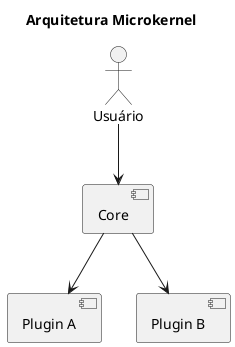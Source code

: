 @startuml
title Arquitetura Microkernel

actor "Usuário"
component "Core"
component "Plugin A"
component "Plugin B"

"Usuário" --> "Core"
"Core" --> "Plugin A"
"Core" --> "Plugin B"
@enduml